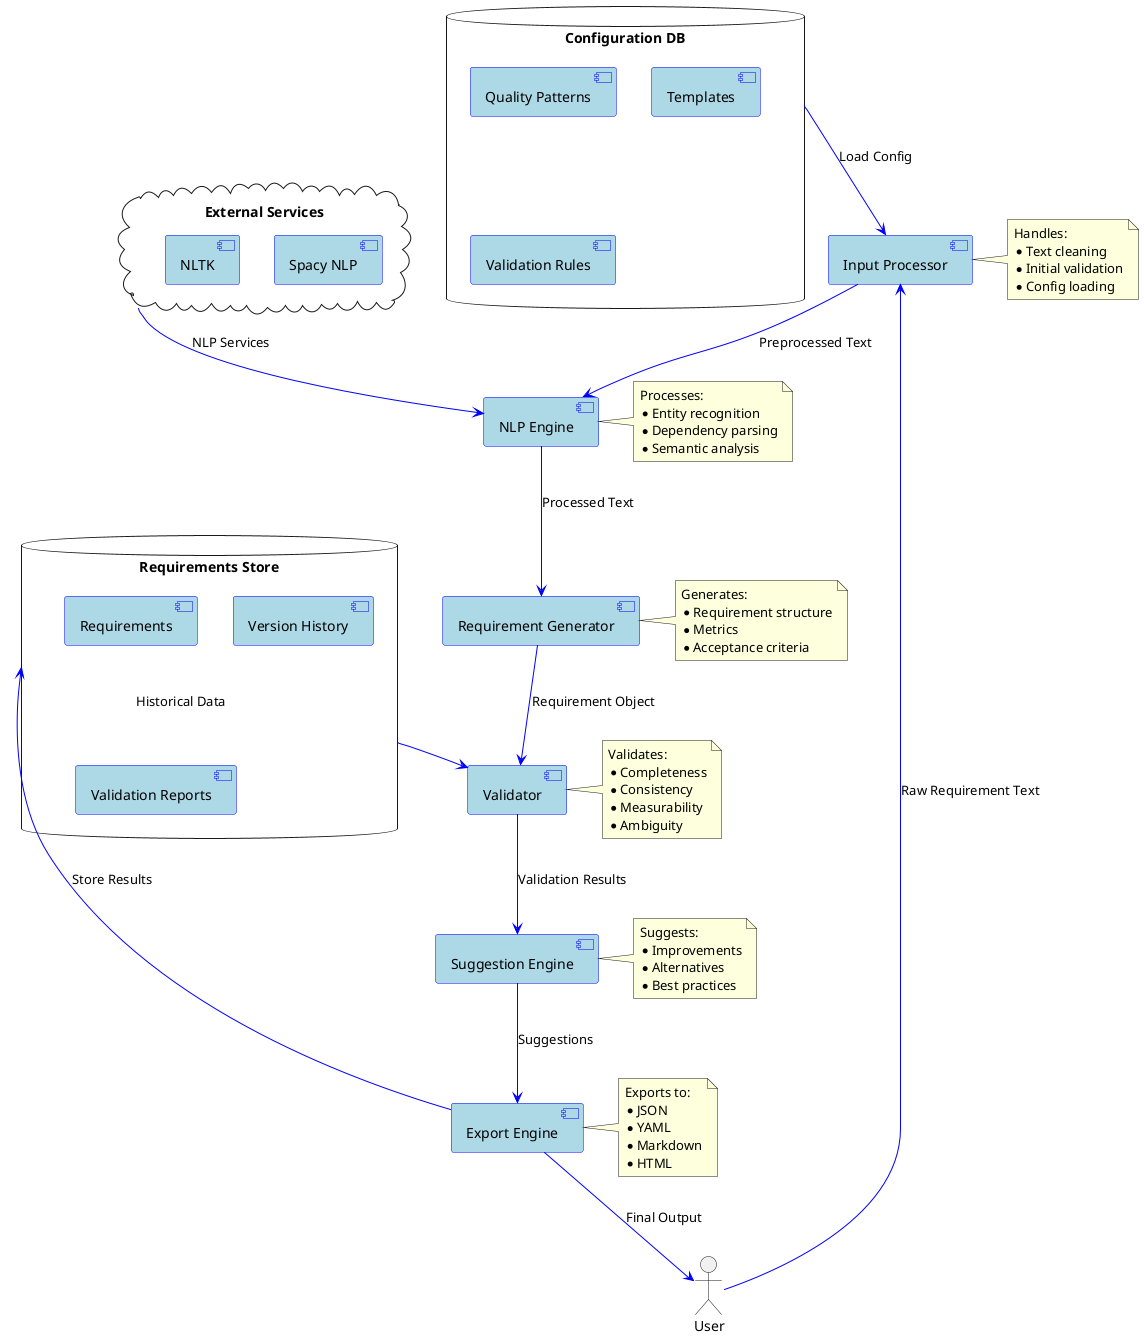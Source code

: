 @startuml Requirements Bot Data Flow

skinparam component {
    BackgroundColor LightBlue
    BorderColor Blue
    ArrowColor Blue
}

database "Configuration DB" as config {
    [Quality Patterns]
    [Templates]
    [Validation Rules]
}

database "Requirements Store" as store {
    [Requirements]
    [Version History]
    [Validation Reports]
}

[Input Processor] as input
[NLP Engine] as nlp
[Requirement Generator] as generator
[Validator] as validator
[Suggestion Engine] as suggester
[Export Engine] as exporter

cloud "External Services" as external {
    [Spacy NLP]
    [NLTK]
}

actor "User" as user

user --> input : Raw Requirement Text
input --> nlp : Preprocessed Text
config --> input : Load Config
nlp --> generator : Processed Text
generator --> validator : Requirement Object
validator --> suggester : Validation Results
suggester --> exporter : Suggestions
exporter --> user : Final Output

store --> validator : Historical Data
store <-- exporter : Store Results

external --> nlp : NLP Services

note right of input
  Handles:
  * Text cleaning
  * Initial validation
  * Config loading
end note

note right of nlp
  Processes:
  * Entity recognition
  * Dependency parsing
  * Semantic analysis
end note

note right of generator
  Generates:
  * Requirement structure
  * Metrics
  * Acceptance criteria
end note

note right of validator
  Validates:
  * Completeness
  * Consistency
  * Measurability
  * Ambiguity
end note

note right of suggester
  Suggests:
  * Improvements
  * Alternatives
  * Best practices
end note

note right of exporter
  Exports to:
  * JSON
  * YAML
  * Markdown
  * HTML
end note

@enduml
